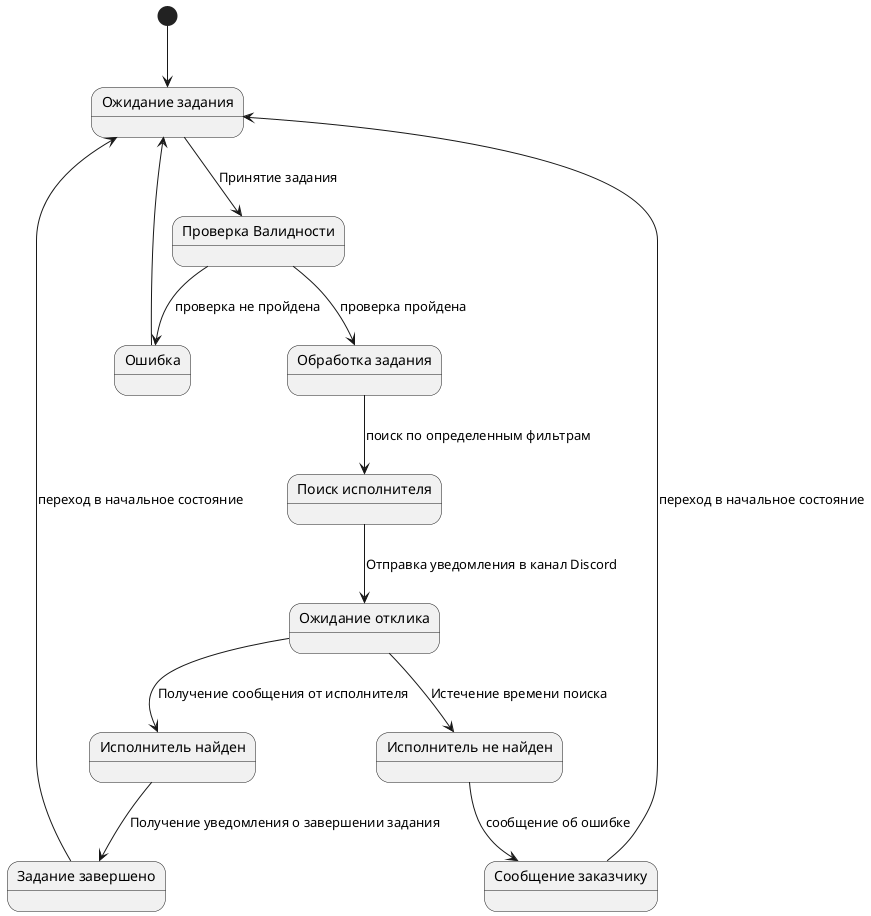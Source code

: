 @startuml
state "Ожидание задания" as waiting
state "Обработка задания" as processing
state "Поиск исполнителя" as searching
state "Ожидание отклика" as awaiting
state "Исполнитель найден" as found
state "Исполнитель не найден" as notfound
state "Сообщение заказчику" as customer
state "Задание завершено" as completed
state "Ошибка" as error
state "Проверка Валидности" as check


[*] --> waiting
 waiting --> check : Принятие задания 
check --> error : проверка не пройдена
error -->waiting
check --> processing : проверка пройдена
processing --> searching : поиск по определенным фильтрам
searching --> awaiting : Отправка уведомления в канал Discord
awaiting --> found : Получение сообщения от исполнителя
awaiting --> notfound : Истечение времени поиска
found --> completed : Получение уведомления о завершении задания
notfound --> customer : сообщение об ошибке 
completed --> waiting : переход в начальное состояние
customer --> waiting :  переход в начальное состояние
@enduml